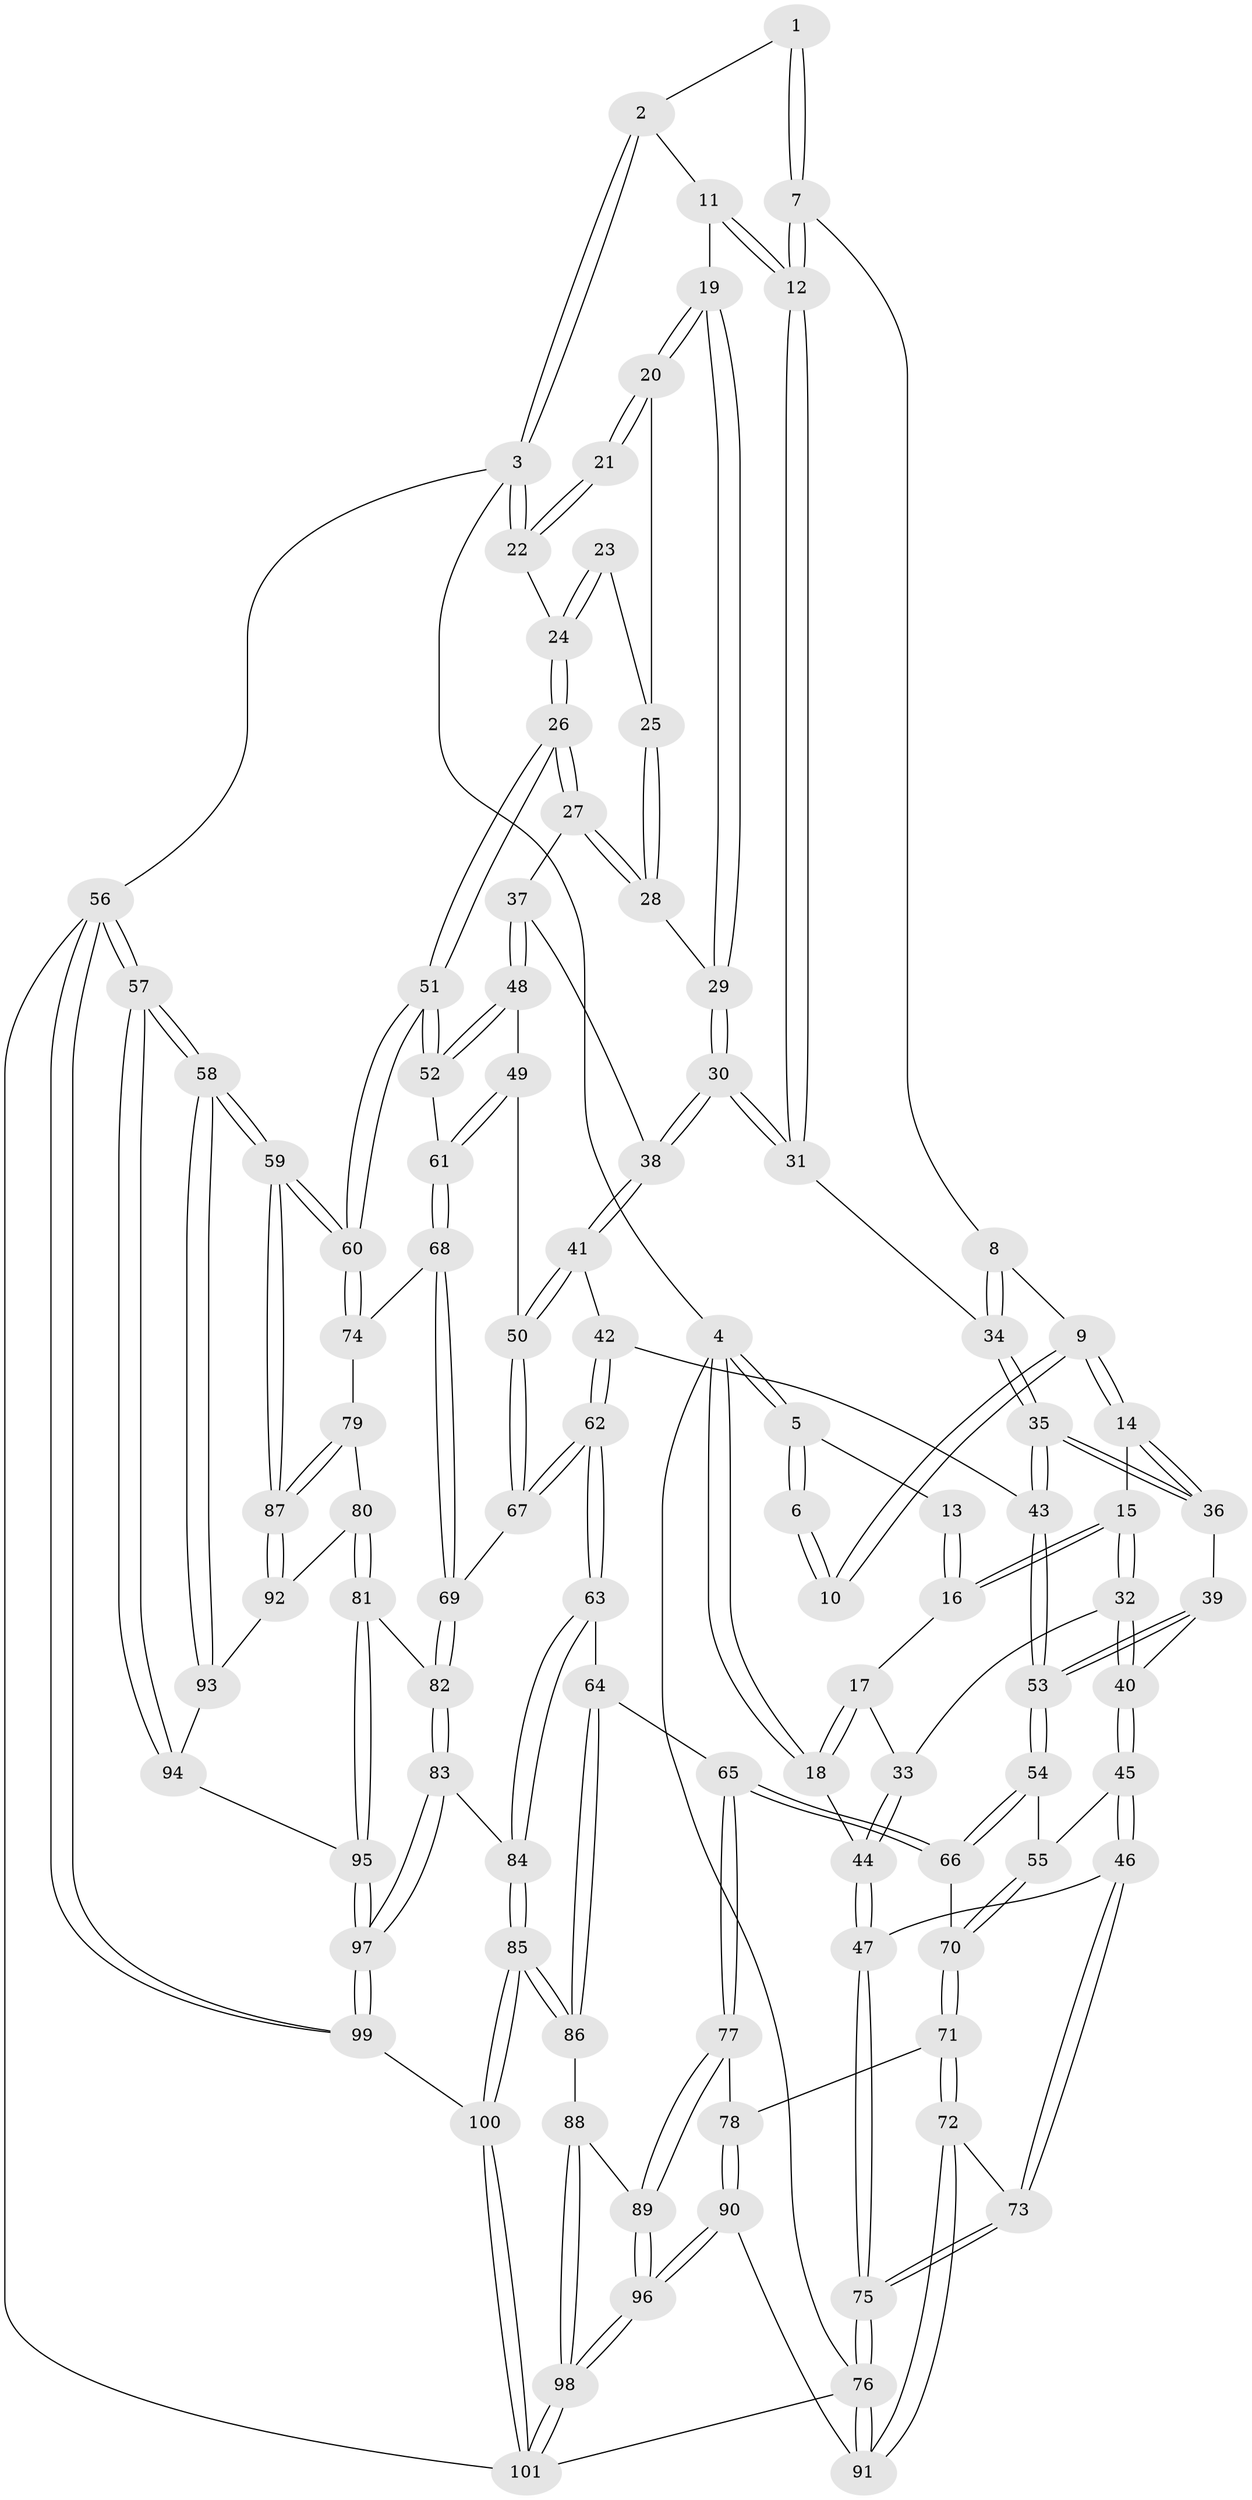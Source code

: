 // Generated by graph-tools (version 1.1) at 2025/11/02/21/25 10:11:13]
// undirected, 101 vertices, 249 edges
graph export_dot {
graph [start="1"]
  node [color=gray90,style=filled];
  1 [pos="+0.4874198372698899+0"];
  2 [pos="+0.672715540291301+0"];
  3 [pos="+1+0"];
  4 [pos="+0+0"];
  5 [pos="+0+0"];
  6 [pos="+0.41659354666215287+0"];
  7 [pos="+0.520733032840219+0.14450792876981464"];
  8 [pos="+0.3714384714179597+0.17958504090327962"];
  9 [pos="+0.3643661697993023+0.17751196669943334"];
  10 [pos="+0.3530517657595128+0.07537295273593846"];
  11 [pos="+0.698042641453946+0.07406418624625559"];
  12 [pos="+0.5794164708726987+0.20583462717627596"];
  13 [pos="+0.1774232542186123+0.11705706733541539"];
  14 [pos="+0.32523714864591563+0.22709210470997826"];
  15 [pos="+0.27142779646797777+0.2568317376374677"];
  16 [pos="+0.17192148818911204+0.17597157326484097"];
  17 [pos="+0.149099387618508+0.1862431081205811"];
  18 [pos="+0+0.10563581808774877"];
  19 [pos="+0.7531077466001219+0.14286177839406072"];
  20 [pos="+0.7685353266295282+0.1423508001048297"];
  21 [pos="+0.8530770869871959+0.09974048619058665"];
  22 [pos="+1+0"];
  23 [pos="+0.8780551137366085+0.1682583040025832"];
  24 [pos="+1+0.05322513726931399"];
  25 [pos="+0.8762294766283277+0.16893198579500474"];
  26 [pos="+1+0.10416297307247059"];
  27 [pos="+0.8775031745989714+0.29441689554855915"];
  28 [pos="+0.8454428497453592+0.2650436588501375"];
  29 [pos="+0.7591303751069293+0.23560566840270705"];
  30 [pos="+0.6976916486080167+0.3084016404300576"];
  31 [pos="+0.5751286431717211+0.24533770709279668"];
  32 [pos="+0.24232860694778563+0.3322144009939979"];
  33 [pos="+0.07735878643865414+0.3263062891004556"];
  34 [pos="+0.5247297727069092+0.28293571694196595"];
  35 [pos="+0.48432810574994595+0.39304689612141464"];
  36 [pos="+0.4412335355887441+0.37592151567562454"];
  37 [pos="+0.8626841409685665+0.37372860012009734"];
  38 [pos="+0.7060063056769029+0.35531795375749975"];
  39 [pos="+0.27356993791617834+0.3900403374234521"];
  40 [pos="+0.2602434980243241+0.38734818644186486"];
  41 [pos="+0.6931242084750775+0.3892725051512286"];
  42 [pos="+0.535519424591488+0.4535370589115675"];
  43 [pos="+0.49884682621735904+0.4351084738617462"];
  44 [pos="+0+0.40580267610966414"];
  45 [pos="+0.20971211178714252+0.5071528259021927"];
  46 [pos="+0.06861791230899345+0.5078065329219936"];
  47 [pos="+0+0.4188963444556491"];
  48 [pos="+0.8759118718183575+0.4005489011488003"];
  49 [pos="+0.8174188305028529+0.4886480834305911"];
  50 [pos="+0.7471107074587802+0.49907277449283927"];
  51 [pos="+1+0.4334350469721555"];
  52 [pos="+1+0.4584124792821704"];
  53 [pos="+0.4141995600833791+0.5134173733096966"];
  54 [pos="+0.4043776738154772+0.5299014534426061"];
  55 [pos="+0.2169728996579061+0.5159357521801887"];
  56 [pos="+1+1"];
  57 [pos="+1+1"];
  58 [pos="+1+0.8109738431662231"];
  59 [pos="+1+0.7657192841422326"];
  60 [pos="+1+0.6876584892049598"];
  61 [pos="+0.896610504993583+0.5774085899811492"];
  62 [pos="+0.6219542110540929+0.6126007581489176"];
  63 [pos="+0.5957836138072856+0.6424412968656508"];
  64 [pos="+0.4876879088514793+0.6741337018389028"];
  65 [pos="+0.4336986720421492+0.6726989269761434"];
  66 [pos="+0.4054205378402856+0.5821286025249403"];
  67 [pos="+0.6866219679011321+0.6071244667436335"];
  68 [pos="+0.8913970815322314+0.6018053681108747"];
  69 [pos="+0.6944344175917512+0.6130347961029646"];
  70 [pos="+0.24128020513166556+0.6152200823204891"];
  71 [pos="+0.23764398785780388+0.7020510319862104"];
  72 [pos="+0.15111844094011498+0.7405187933662023"];
  73 [pos="+0.12005743599572805+0.7135792666424005"];
  74 [pos="+0.8957553628673246+0.6180448214237443"];
  75 [pos="+0+0.6685973392204259"];
  76 [pos="+0+0.9372061210655361"];
  77 [pos="+0.3798920071325406+0.7277608467314057"];
  78 [pos="+0.281518348987985+0.7200789796893068"];
  79 [pos="+0.8875346030919212+0.6968785711389874"];
  80 [pos="+0.8478417706269727+0.7429306355098648"];
  81 [pos="+0.8152642857591228+0.7608131438228132"];
  82 [pos="+0.7854731557074472+0.7500861335571453"];
  83 [pos="+0.6610387367284588+0.819460607469298"];
  84 [pos="+0.6223371735180073+0.8021581905997012"];
  85 [pos="+0.5494963088768737+0.838363129780614"];
  86 [pos="+0.5362318560458772+0.831715480742003"];
  87 [pos="+1+0.7478509991635516"];
  88 [pos="+0.4980122410913993+0.830771183299798"];
  89 [pos="+0.3979093194260688+0.7946495569951713"];
  90 [pos="+0.27474164035533744+1"];
  91 [pos="+0.11619973751982297+0.8651712214046364"];
  92 [pos="+0.922719808707049+0.7890894653843348"];
  93 [pos="+0.9442642277330663+0.8380660005711601"];
  94 [pos="+0.8787405569887028+0.9076139582078611"];
  95 [pos="+0.8348280066905313+0.897197304202588"];
  96 [pos="+0.3115757267784577+1"];
  97 [pos="+0.7177173197292273+0.9964932631421352"];
  98 [pos="+0.3155849297412659+1"];
  99 [pos="+0.6431845856671531+1"];
  100 [pos="+0.5368475474488958+1"];
  101 [pos="+0.3363935900142239+1"];
  1 -- 2;
  1 -- 7;
  1 -- 7;
  2 -- 3;
  2 -- 3;
  2 -- 11;
  3 -- 4;
  3 -- 22;
  3 -- 22;
  3 -- 56;
  4 -- 5;
  4 -- 5;
  4 -- 18;
  4 -- 18;
  4 -- 76;
  5 -- 6;
  5 -- 6;
  5 -- 13;
  6 -- 10;
  6 -- 10;
  7 -- 8;
  7 -- 12;
  7 -- 12;
  8 -- 9;
  8 -- 34;
  8 -- 34;
  9 -- 10;
  9 -- 10;
  9 -- 14;
  9 -- 14;
  11 -- 12;
  11 -- 12;
  11 -- 19;
  12 -- 31;
  12 -- 31;
  13 -- 16;
  13 -- 16;
  14 -- 15;
  14 -- 36;
  14 -- 36;
  15 -- 16;
  15 -- 16;
  15 -- 32;
  15 -- 32;
  16 -- 17;
  17 -- 18;
  17 -- 18;
  17 -- 33;
  18 -- 44;
  19 -- 20;
  19 -- 20;
  19 -- 29;
  19 -- 29;
  20 -- 21;
  20 -- 21;
  20 -- 25;
  21 -- 22;
  21 -- 22;
  22 -- 24;
  23 -- 24;
  23 -- 24;
  23 -- 25;
  24 -- 26;
  24 -- 26;
  25 -- 28;
  25 -- 28;
  26 -- 27;
  26 -- 27;
  26 -- 51;
  26 -- 51;
  27 -- 28;
  27 -- 28;
  27 -- 37;
  28 -- 29;
  29 -- 30;
  29 -- 30;
  30 -- 31;
  30 -- 31;
  30 -- 38;
  30 -- 38;
  31 -- 34;
  32 -- 33;
  32 -- 40;
  32 -- 40;
  33 -- 44;
  33 -- 44;
  34 -- 35;
  34 -- 35;
  35 -- 36;
  35 -- 36;
  35 -- 43;
  35 -- 43;
  36 -- 39;
  37 -- 38;
  37 -- 48;
  37 -- 48;
  38 -- 41;
  38 -- 41;
  39 -- 40;
  39 -- 53;
  39 -- 53;
  40 -- 45;
  40 -- 45;
  41 -- 42;
  41 -- 50;
  41 -- 50;
  42 -- 43;
  42 -- 62;
  42 -- 62;
  43 -- 53;
  43 -- 53;
  44 -- 47;
  44 -- 47;
  45 -- 46;
  45 -- 46;
  45 -- 55;
  46 -- 47;
  46 -- 73;
  46 -- 73;
  47 -- 75;
  47 -- 75;
  48 -- 49;
  48 -- 52;
  48 -- 52;
  49 -- 50;
  49 -- 61;
  49 -- 61;
  50 -- 67;
  50 -- 67;
  51 -- 52;
  51 -- 52;
  51 -- 60;
  51 -- 60;
  52 -- 61;
  53 -- 54;
  53 -- 54;
  54 -- 55;
  54 -- 66;
  54 -- 66;
  55 -- 70;
  55 -- 70;
  56 -- 57;
  56 -- 57;
  56 -- 99;
  56 -- 99;
  56 -- 101;
  57 -- 58;
  57 -- 58;
  57 -- 94;
  57 -- 94;
  58 -- 59;
  58 -- 59;
  58 -- 93;
  58 -- 93;
  59 -- 60;
  59 -- 60;
  59 -- 87;
  59 -- 87;
  60 -- 74;
  60 -- 74;
  61 -- 68;
  61 -- 68;
  62 -- 63;
  62 -- 63;
  62 -- 67;
  62 -- 67;
  63 -- 64;
  63 -- 84;
  63 -- 84;
  64 -- 65;
  64 -- 86;
  64 -- 86;
  65 -- 66;
  65 -- 66;
  65 -- 77;
  65 -- 77;
  66 -- 70;
  67 -- 69;
  68 -- 69;
  68 -- 69;
  68 -- 74;
  69 -- 82;
  69 -- 82;
  70 -- 71;
  70 -- 71;
  71 -- 72;
  71 -- 72;
  71 -- 78;
  72 -- 73;
  72 -- 91;
  72 -- 91;
  73 -- 75;
  73 -- 75;
  74 -- 79;
  75 -- 76;
  75 -- 76;
  76 -- 91;
  76 -- 91;
  76 -- 101;
  77 -- 78;
  77 -- 89;
  77 -- 89;
  78 -- 90;
  78 -- 90;
  79 -- 80;
  79 -- 87;
  79 -- 87;
  80 -- 81;
  80 -- 81;
  80 -- 92;
  81 -- 82;
  81 -- 95;
  81 -- 95;
  82 -- 83;
  82 -- 83;
  83 -- 84;
  83 -- 97;
  83 -- 97;
  84 -- 85;
  84 -- 85;
  85 -- 86;
  85 -- 86;
  85 -- 100;
  85 -- 100;
  86 -- 88;
  87 -- 92;
  87 -- 92;
  88 -- 89;
  88 -- 98;
  88 -- 98;
  89 -- 96;
  89 -- 96;
  90 -- 91;
  90 -- 96;
  90 -- 96;
  92 -- 93;
  93 -- 94;
  94 -- 95;
  95 -- 97;
  95 -- 97;
  96 -- 98;
  96 -- 98;
  97 -- 99;
  97 -- 99;
  98 -- 101;
  98 -- 101;
  99 -- 100;
  100 -- 101;
  100 -- 101;
}
